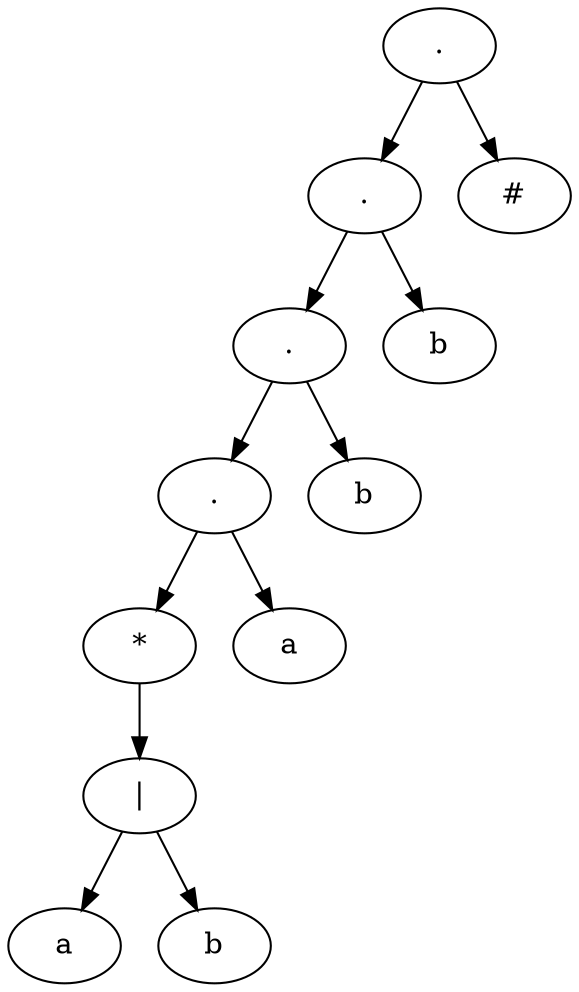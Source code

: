 digraph G {
	2 -> 0
	2 -> 1
	3 -> 2
	5 -> 4
	5 -> 3
	7 -> 6
	7 -> 5
	9 -> 8
	9 -> 7
	11 -> 10
	11 -> 9
	0 [label="a"]
	1 [label="b"]
	2 [label="|"]
	3 [label="*"]
	4 [label="a"]
	5 [label="."]
	6 [label="b"]
	7 [label="."]
	8 [label="b"]
	9 [label="."]
	10 [label="#"]
	11 [label="."]
}